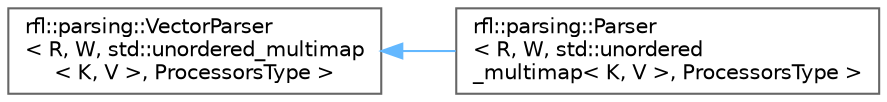 digraph "类继承关系图"
{
 // LATEX_PDF_SIZE
  bgcolor="transparent";
  edge [fontname=Helvetica,fontsize=10,labelfontname=Helvetica,labelfontsize=10];
  node [fontname=Helvetica,fontsize=10,shape=box,height=0.2,width=0.4];
  rankdir="LR";
  Node0 [id="Node000000",label="rfl::parsing::VectorParser\l\< R, W, std::unordered_multimap\l\< K, V \>, ProcessorsType \>",height=0.2,width=0.4,color="grey40", fillcolor="white", style="filled",URL="$structrfl_1_1parsing_1_1_vector_parser.html",tooltip=" "];
  Node0 -> Node1 [id="edge5865_Node000000_Node000001",dir="back",color="steelblue1",style="solid",tooltip=" "];
  Node1 [id="Node000001",label="rfl::parsing::Parser\l\< R, W, std::unordered\l_multimap\< K, V \>, ProcessorsType \>",height=0.2,width=0.4,color="grey40", fillcolor="white", style="filled",URL="$structrfl_1_1parsing_1_1_parser_3_01_r_00_01_w_00_01std_1_1unordered__multimap_3_01_k_00_01_v_01_4_00_01_processors_type_01_4.html",tooltip=" "];
}

